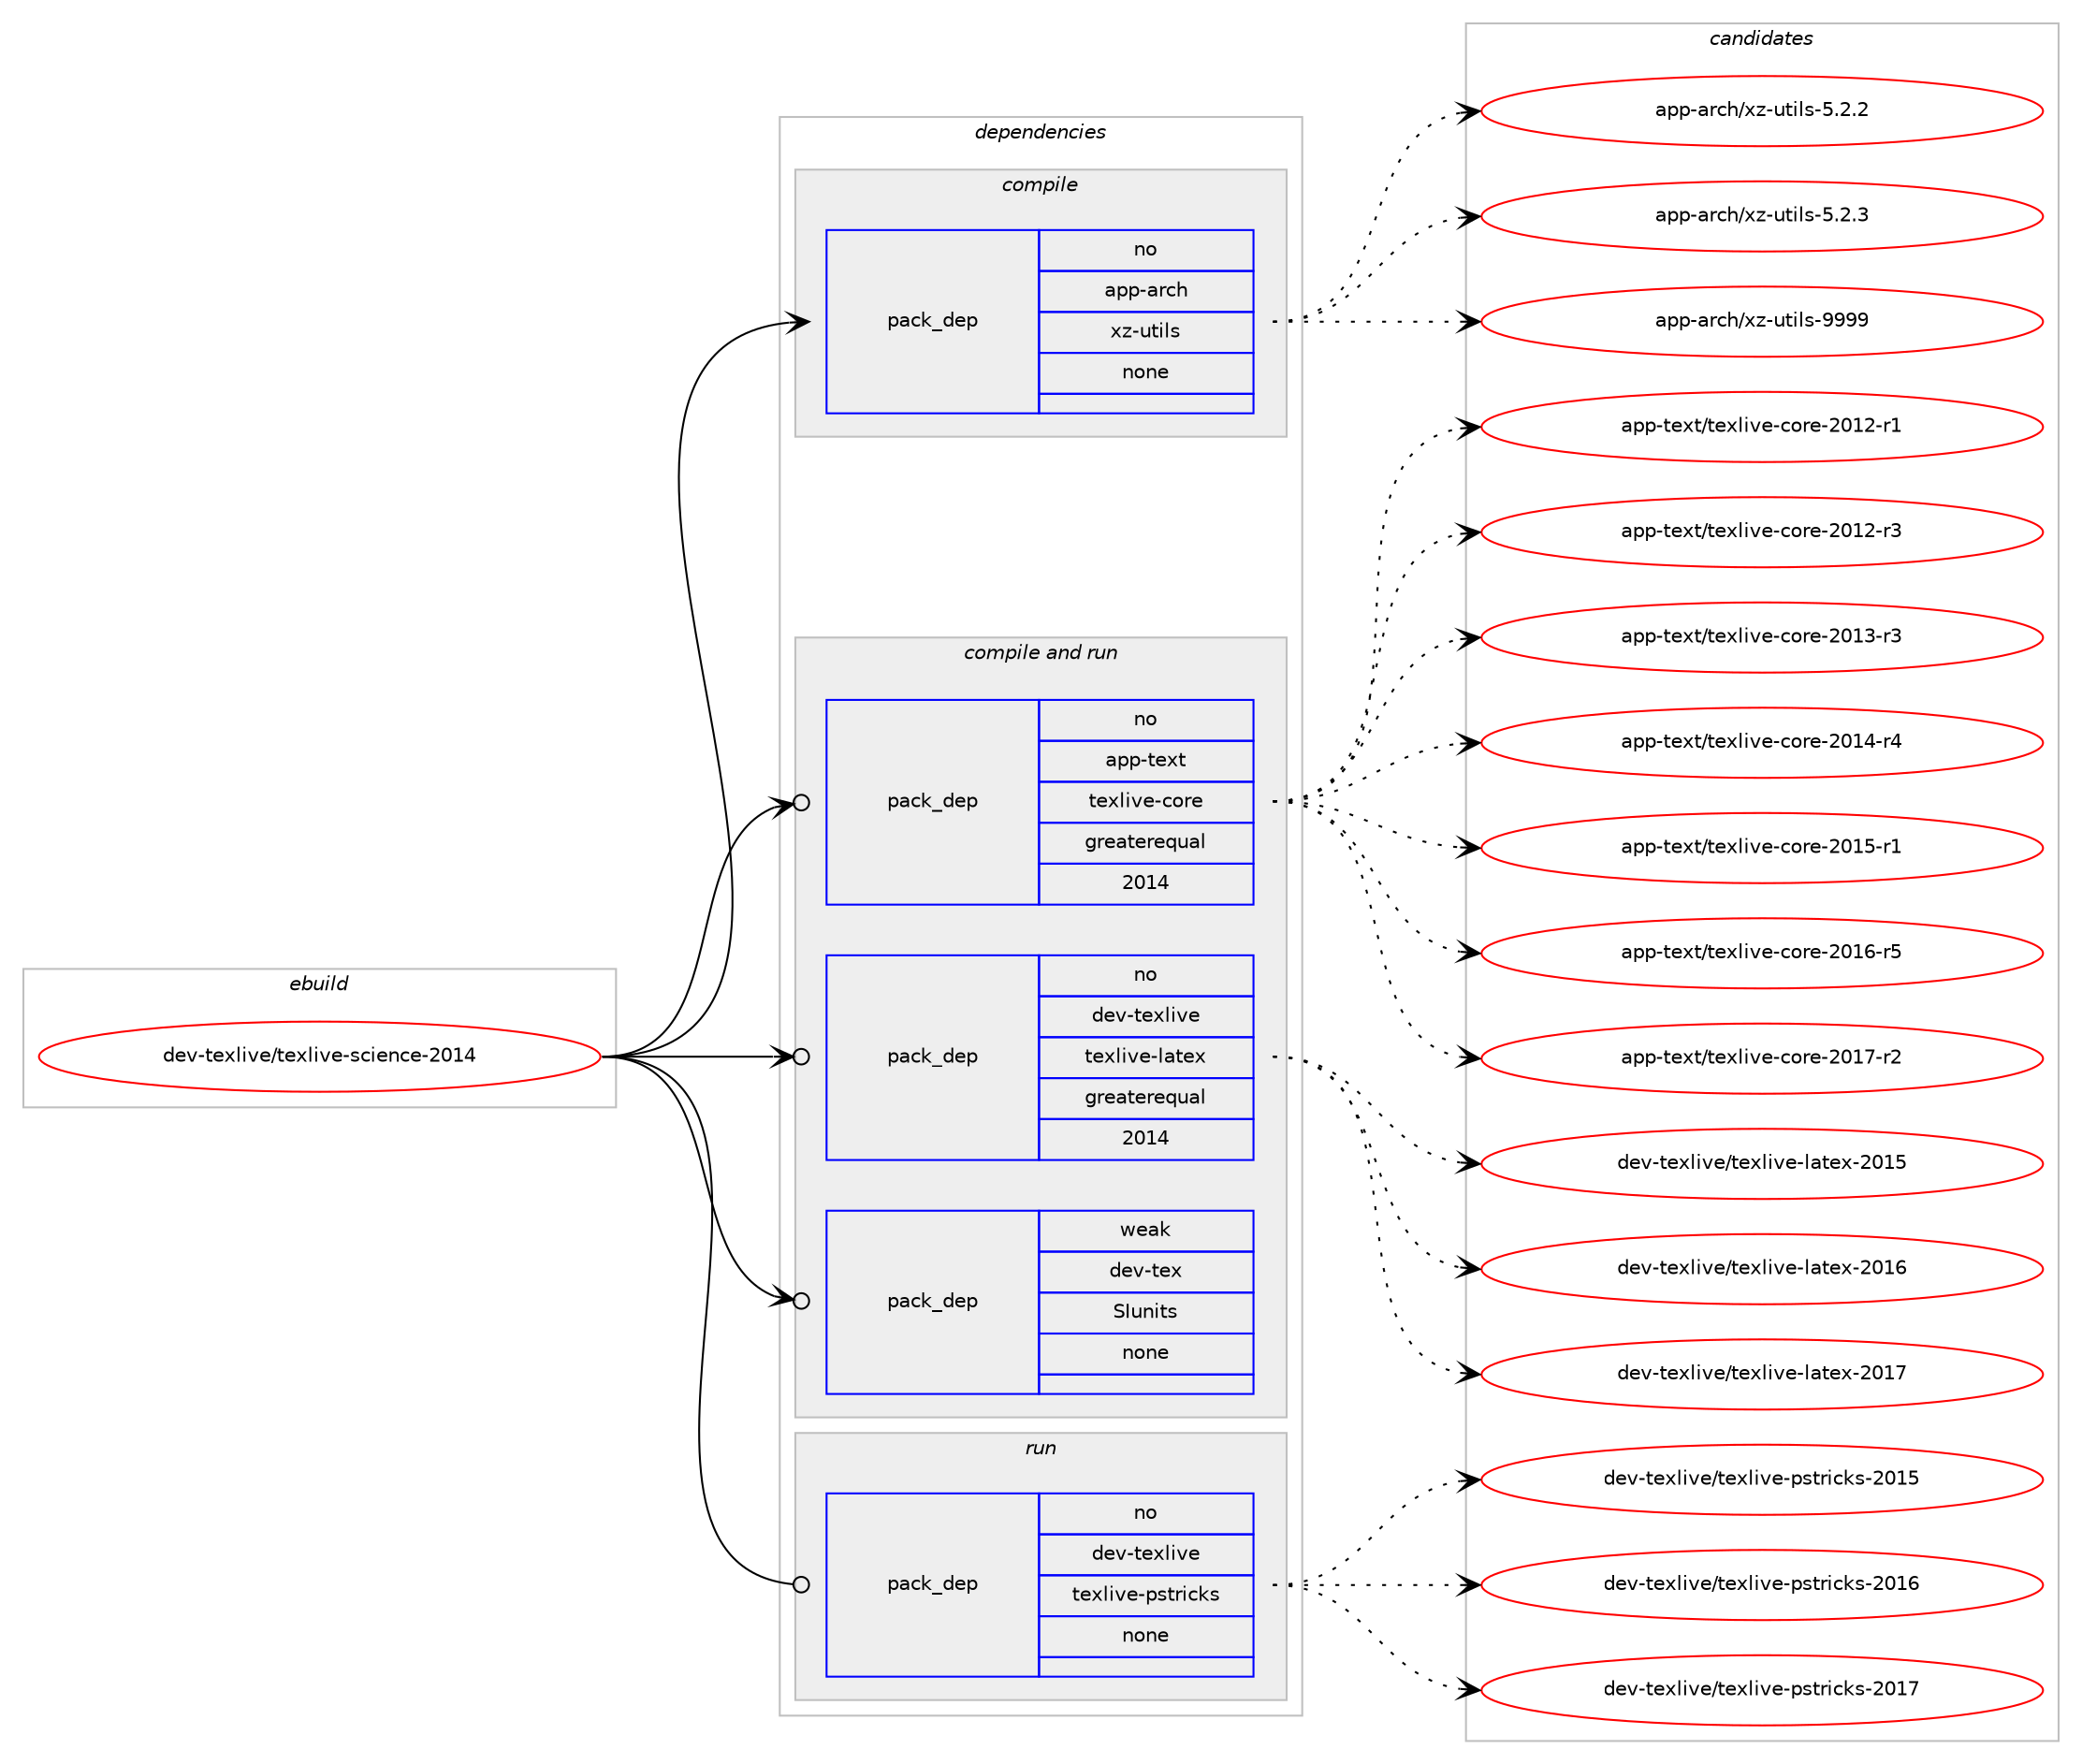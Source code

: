 digraph prolog {

# *************
# Graph options
# *************

newrank=true;
concentrate=true;
compound=true;
graph [rankdir=LR,fontname=Helvetica,fontsize=10,ranksep=1.5];#, ranksep=2.5, nodesep=0.2];
edge  [arrowhead=vee];
node  [fontname=Helvetica,fontsize=10];

# **********
# The ebuild
# **********

subgraph cluster_leftcol {
color=gray;
rank=same;
label=<<i>ebuild</i>>;
id [label="dev-texlive/texlive-science-2014", color=red, width=4, href="../dev-texlive/texlive-science-2014.svg"];
}

# ****************
# The dependencies
# ****************

subgraph cluster_midcol {
color=gray;
label=<<i>dependencies</i>>;
subgraph cluster_compile {
fillcolor="#eeeeee";
style=filled;
label=<<i>compile</i>>;
subgraph pack199821 {
dependency281175 [label=<<TABLE BORDER="0" CELLBORDER="1" CELLSPACING="0" CELLPADDING="4" WIDTH="220"><TR><TD ROWSPAN="6" CELLPADDING="30">pack_dep</TD></TR><TR><TD WIDTH="110">no</TD></TR><TR><TD>app-arch</TD></TR><TR><TD>xz-utils</TD></TR><TR><TD>none</TD></TR><TR><TD></TD></TR></TABLE>>, shape=none, color=blue];
}
id:e -> dependency281175:w [weight=20,style="solid",arrowhead="vee"];
}
subgraph cluster_compileandrun {
fillcolor="#eeeeee";
style=filled;
label=<<i>compile and run</i>>;
subgraph pack199822 {
dependency281176 [label=<<TABLE BORDER="0" CELLBORDER="1" CELLSPACING="0" CELLPADDING="4" WIDTH="220"><TR><TD ROWSPAN="6" CELLPADDING="30">pack_dep</TD></TR><TR><TD WIDTH="110">no</TD></TR><TR><TD>app-text</TD></TR><TR><TD>texlive-core</TD></TR><TR><TD>greaterequal</TD></TR><TR><TD>2014</TD></TR></TABLE>>, shape=none, color=blue];
}
id:e -> dependency281176:w [weight=20,style="solid",arrowhead="odotvee"];
subgraph pack199823 {
dependency281177 [label=<<TABLE BORDER="0" CELLBORDER="1" CELLSPACING="0" CELLPADDING="4" WIDTH="220"><TR><TD ROWSPAN="6" CELLPADDING="30">pack_dep</TD></TR><TR><TD WIDTH="110">no</TD></TR><TR><TD>dev-texlive</TD></TR><TR><TD>texlive-latex</TD></TR><TR><TD>greaterequal</TD></TR><TR><TD>2014</TD></TR></TABLE>>, shape=none, color=blue];
}
id:e -> dependency281177:w [weight=20,style="solid",arrowhead="odotvee"];
subgraph pack199824 {
dependency281178 [label=<<TABLE BORDER="0" CELLBORDER="1" CELLSPACING="0" CELLPADDING="4" WIDTH="220"><TR><TD ROWSPAN="6" CELLPADDING="30">pack_dep</TD></TR><TR><TD WIDTH="110">weak</TD></TR><TR><TD>dev-tex</TD></TR><TR><TD>SIunits</TD></TR><TR><TD>none</TD></TR><TR><TD></TD></TR></TABLE>>, shape=none, color=blue];
}
id:e -> dependency281178:w [weight=20,style="solid",arrowhead="odotvee"];
}
subgraph cluster_run {
fillcolor="#eeeeee";
style=filled;
label=<<i>run</i>>;
subgraph pack199825 {
dependency281179 [label=<<TABLE BORDER="0" CELLBORDER="1" CELLSPACING="0" CELLPADDING="4" WIDTH="220"><TR><TD ROWSPAN="6" CELLPADDING="30">pack_dep</TD></TR><TR><TD WIDTH="110">no</TD></TR><TR><TD>dev-texlive</TD></TR><TR><TD>texlive-pstricks</TD></TR><TR><TD>none</TD></TR><TR><TD></TD></TR></TABLE>>, shape=none, color=blue];
}
id:e -> dependency281179:w [weight=20,style="solid",arrowhead="odot"];
}
}

# **************
# The candidates
# **************

subgraph cluster_choices {
rank=same;
color=gray;
label=<<i>candidates</i>>;

subgraph choice199821 {
color=black;
nodesep=1;
choice971121124597114991044712012245117116105108115455346504650 [label="app-arch/xz-utils-5.2.2", color=red, width=4,href="../app-arch/xz-utils-5.2.2.svg"];
choice971121124597114991044712012245117116105108115455346504651 [label="app-arch/xz-utils-5.2.3", color=red, width=4,href="../app-arch/xz-utils-5.2.3.svg"];
choice9711211245971149910447120122451171161051081154557575757 [label="app-arch/xz-utils-9999", color=red, width=4,href="../app-arch/xz-utils-9999.svg"];
dependency281175:e -> choice971121124597114991044712012245117116105108115455346504650:w [style=dotted,weight="100"];
dependency281175:e -> choice971121124597114991044712012245117116105108115455346504651:w [style=dotted,weight="100"];
dependency281175:e -> choice9711211245971149910447120122451171161051081154557575757:w [style=dotted,weight="100"];
}
subgraph choice199822 {
color=black;
nodesep=1;
choice971121124511610112011647116101120108105118101459911111410145504849504511449 [label="app-text/texlive-core-2012-r1", color=red, width=4,href="../app-text/texlive-core-2012-r1.svg"];
choice971121124511610112011647116101120108105118101459911111410145504849504511451 [label="app-text/texlive-core-2012-r3", color=red, width=4,href="../app-text/texlive-core-2012-r3.svg"];
choice971121124511610112011647116101120108105118101459911111410145504849514511451 [label="app-text/texlive-core-2013-r3", color=red, width=4,href="../app-text/texlive-core-2013-r3.svg"];
choice971121124511610112011647116101120108105118101459911111410145504849524511452 [label="app-text/texlive-core-2014-r4", color=red, width=4,href="../app-text/texlive-core-2014-r4.svg"];
choice971121124511610112011647116101120108105118101459911111410145504849534511449 [label="app-text/texlive-core-2015-r1", color=red, width=4,href="../app-text/texlive-core-2015-r1.svg"];
choice971121124511610112011647116101120108105118101459911111410145504849544511453 [label="app-text/texlive-core-2016-r5", color=red, width=4,href="../app-text/texlive-core-2016-r5.svg"];
choice971121124511610112011647116101120108105118101459911111410145504849554511450 [label="app-text/texlive-core-2017-r2", color=red, width=4,href="../app-text/texlive-core-2017-r2.svg"];
dependency281176:e -> choice971121124511610112011647116101120108105118101459911111410145504849504511449:w [style=dotted,weight="100"];
dependency281176:e -> choice971121124511610112011647116101120108105118101459911111410145504849504511451:w [style=dotted,weight="100"];
dependency281176:e -> choice971121124511610112011647116101120108105118101459911111410145504849514511451:w [style=dotted,weight="100"];
dependency281176:e -> choice971121124511610112011647116101120108105118101459911111410145504849524511452:w [style=dotted,weight="100"];
dependency281176:e -> choice971121124511610112011647116101120108105118101459911111410145504849534511449:w [style=dotted,weight="100"];
dependency281176:e -> choice971121124511610112011647116101120108105118101459911111410145504849544511453:w [style=dotted,weight="100"];
dependency281176:e -> choice971121124511610112011647116101120108105118101459911111410145504849554511450:w [style=dotted,weight="100"];
}
subgraph choice199823 {
color=black;
nodesep=1;
choice100101118451161011201081051181014711610112010810511810145108971161011204550484953 [label="dev-texlive/texlive-latex-2015", color=red, width=4,href="../dev-texlive/texlive-latex-2015.svg"];
choice100101118451161011201081051181014711610112010810511810145108971161011204550484954 [label="dev-texlive/texlive-latex-2016", color=red, width=4,href="../dev-texlive/texlive-latex-2016.svg"];
choice100101118451161011201081051181014711610112010810511810145108971161011204550484955 [label="dev-texlive/texlive-latex-2017", color=red, width=4,href="../dev-texlive/texlive-latex-2017.svg"];
dependency281177:e -> choice100101118451161011201081051181014711610112010810511810145108971161011204550484953:w [style=dotted,weight="100"];
dependency281177:e -> choice100101118451161011201081051181014711610112010810511810145108971161011204550484954:w [style=dotted,weight="100"];
dependency281177:e -> choice100101118451161011201081051181014711610112010810511810145108971161011204550484955:w [style=dotted,weight="100"];
}
subgraph choice199824 {
color=black;
nodesep=1;
}
subgraph choice199825 {
color=black;
nodesep=1;
choice100101118451161011201081051181014711610112010810511810145112115116114105991071154550484953 [label="dev-texlive/texlive-pstricks-2015", color=red, width=4,href="../dev-texlive/texlive-pstricks-2015.svg"];
choice100101118451161011201081051181014711610112010810511810145112115116114105991071154550484954 [label="dev-texlive/texlive-pstricks-2016", color=red, width=4,href="../dev-texlive/texlive-pstricks-2016.svg"];
choice100101118451161011201081051181014711610112010810511810145112115116114105991071154550484955 [label="dev-texlive/texlive-pstricks-2017", color=red, width=4,href="../dev-texlive/texlive-pstricks-2017.svg"];
dependency281179:e -> choice100101118451161011201081051181014711610112010810511810145112115116114105991071154550484953:w [style=dotted,weight="100"];
dependency281179:e -> choice100101118451161011201081051181014711610112010810511810145112115116114105991071154550484954:w [style=dotted,weight="100"];
dependency281179:e -> choice100101118451161011201081051181014711610112010810511810145112115116114105991071154550484955:w [style=dotted,weight="100"];
}
}

}

